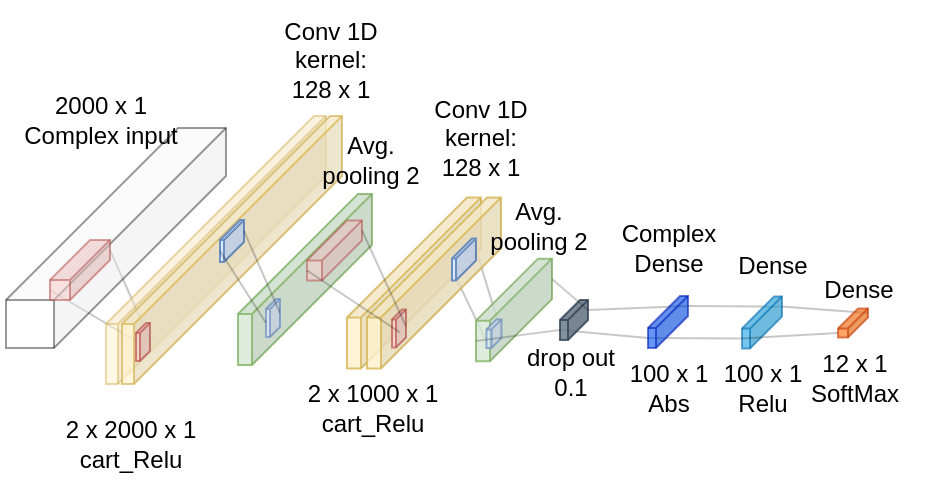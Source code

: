 <mxfile version="23.1.2" type="github">
  <diagram name="Page-1" id="1McUho_X-yhC6YgAozrL">
    <mxGraphModel dx="650" dy="361" grid="1" gridSize="10" guides="1" tooltips="1" connect="1" arrows="1" fold="1" page="1" pageScale="1" pageWidth="850" pageHeight="1100" math="0" shadow="0">
      <root>
        <mxCell id="0" />
        <mxCell id="1" parent="0" />
        <mxCell id="wT0GYXemIt2AO4jlnJiB-26" style="edgeStyle=none;rounded=0;orthogonalLoop=1;jettySize=auto;html=1;entryX=0;entryY=0;entryDx=0;entryDy=8.5;entryPerimeter=0;endArrow=none;endFill=0;exitX=0;exitY=0;exitDx=0;exitDy=5;exitPerimeter=0;opacity=22;" parent="1" source="vLeTrJtJdJo0TlfeYEFq-28" target="wT0GYXemIt2AO4jlnJiB-30" edge="1">
          <mxGeometry relative="1" as="geometry">
            <mxPoint x="160" y="135.0" as="sourcePoint" />
            <mxPoint x="227" y="166.5" as="targetPoint" />
          </mxGeometry>
        </mxCell>
        <mxCell id="wT0GYXemIt2AO4jlnJiB-27" style="rounded=0;orthogonalLoop=1;jettySize=auto;html=1;entryX=0;entryY=0;entryDx=3;entryDy=11.5;entryPerimeter=0;endArrow=none;endFill=0;opacity=22;exitX=0;exitY=0;exitDx=30;exitDy=25;exitPerimeter=0;" parent="1" source="vLeTrJtJdJo0TlfeYEFq-28" target="wT0GYXemIt2AO4jlnJiB-30" edge="1">
          <mxGeometry relative="1" as="geometry">
            <mxPoint x="227" y="166.5" as="targetPoint" />
            <mxPoint x="140" y="145.0" as="sourcePoint" />
          </mxGeometry>
        </mxCell>
        <mxCell id="wT0GYXemIt2AO4jlnJiB-32" value="Conv 1D&lt;br&gt;kernel: &lt;br&gt;128 x 1" style="text;html=1;align=center;verticalAlign=middle;resizable=0;points=[];autosize=1;strokeColor=none;fillColor=none;" parent="1" vertex="1">
          <mxGeometry x="320" y="38.75" width="70" height="60" as="geometry" />
        </mxCell>
        <mxCell id="wT0GYXemIt2AO4jlnJiB-63" value="" style="shape=cube;whiteSpace=wrap;html=1;boundedLbl=1;backgroundOutline=1;darkOpacity=0.05;darkOpacity2=0.1;size=86;rotation=0;flipV=0;flipH=1;opacity=40;" parent="1" vertex="1">
          <mxGeometry x="118" y="64" width="110" height="110" as="geometry" />
        </mxCell>
        <mxCell id="wT0GYXemIt2AO4jlnJiB-65" style="edgeStyle=none;rounded=0;orthogonalLoop=1;jettySize=auto;html=1;exitX=0;exitY=0;exitDx=0;exitDy=5;exitPerimeter=0;entryX=0;entryY=0;entryDx=0;entryDy=5;entryPerimeter=0;endArrow=none;endFill=0;opacity=22;" parent="1" source="wT0GYXemIt2AO4jlnJiB-55" target="wT0GYXemIt2AO4jlnJiB-59" edge="1">
          <mxGeometry relative="1" as="geometry" />
        </mxCell>
        <mxCell id="wT0GYXemIt2AO4jlnJiB-66" style="edgeStyle=none;rounded=0;orthogonalLoop=1;jettySize=auto;html=1;exitX=0;exitY=0;exitDx=14;exitDy=15;exitPerimeter=0;entryX=0;entryY=0;entryDx=20;entryDy=21;entryPerimeter=0;endArrow=none;endFill=0;opacity=22;" parent="1" source="wT0GYXemIt2AO4jlnJiB-55" target="wT0GYXemIt2AO4jlnJiB-59" edge="1">
          <mxGeometry relative="1" as="geometry" />
        </mxCell>
        <mxCell id="wT0GYXemIt2AO4jlnJiB-71" style="edgeStyle=none;rounded=0;orthogonalLoop=1;jettySize=auto;html=1;exitX=0;exitY=0;exitDx=0;exitDy=5;exitPerimeter=0;entryX=0;entryY=0;entryDx=0;entryDy=5;entryPerimeter=0;endArrow=none;endFill=0;opacity=22;" parent="1" source="wT0GYXemIt2AO4jlnJiB-59" target="vLeTrJtJdJo0TlfeYEFq-48" edge="1">
          <mxGeometry relative="1" as="geometry">
            <mxPoint x="582" y="116" as="sourcePoint" />
            <mxPoint x="565" y="136.13" as="targetPoint" />
          </mxGeometry>
        </mxCell>
        <mxCell id="wT0GYXemIt2AO4jlnJiB-74" style="edgeStyle=none;rounded=0;orthogonalLoop=1;jettySize=auto;html=1;exitX=0;exitY=0;exitDx=20;exitDy=21;exitPerimeter=0;entryX=0;entryY=0;entryDx=20;entryDy=21;entryPerimeter=0;endArrow=none;endFill=0;opacity=22;" parent="1" source="wT0GYXemIt2AO4jlnJiB-59" target="vLeTrJtJdJo0TlfeYEFq-48" edge="1">
          <mxGeometry relative="1" as="geometry">
            <mxPoint x="588" y="157" as="sourcePoint" />
            <mxPoint x="535" y="171.13" as="targetPoint" />
          </mxGeometry>
        </mxCell>
        <mxCell id="vLeTrJtJdJo0TlfeYEFq-28" value="" style="shape=cube;whiteSpace=wrap;html=1;boundedLbl=1;backgroundOutline=1;darkOpacity=0.05;darkOpacity2=0.1;size=20;rotation=0;flipV=0;flipH=1;fillColor=#f8cecc;strokeColor=#b85450;opacity=55;" parent="1" vertex="1">
          <mxGeometry x="140" y="120" width="30" height="30" as="geometry" />
        </mxCell>
        <mxCell id="vLeTrJtJdJo0TlfeYEFq-33" style="edgeStyle=none;rounded=0;orthogonalLoop=1;jettySize=auto;html=1;entryX=0;entryY=0;entryDx=0;entryDy=7;entryPerimeter=0;endArrow=none;endFill=0;opacity=22;exitX=0;exitY=0;exitDx=0;exitDy=5.5;exitPerimeter=0;" parent="1" source="vLeTrJtJdJo0TlfeYEFq-29" target="vLeTrJtJdJo0TlfeYEFq-36" edge="1">
          <mxGeometry relative="1" as="geometry">
            <mxPoint x="414" y="128.25" as="sourcePoint" />
            <mxPoint x="433" y="175.25" as="targetPoint" />
          </mxGeometry>
        </mxCell>
        <mxCell id="vLeTrJtJdJo0TlfeYEFq-34" style="rounded=0;orthogonalLoop=1;jettySize=auto;html=1;entryX=0;entryY=0;entryDx=7;entryDy=12;entryPerimeter=0;endArrow=none;endFill=0;opacity=22;exitX=0;exitY=0;exitDx=12;exitDy=15.5;exitPerimeter=0;" parent="1" source="vLeTrJtJdJo0TlfeYEFq-29" target="vLeTrJtJdJo0TlfeYEFq-36" edge="1">
          <mxGeometry relative="1" as="geometry">
            <mxPoint x="426" y="180.25" as="targetPoint" />
            <mxPoint x="402" y="131.25" as="sourcePoint" />
          </mxGeometry>
        </mxCell>
        <mxCell id="vLeTrJtJdJo0TlfeYEFq-42" value="" style="group" parent="1" vertex="1" connectable="0">
          <mxGeometry x="135" y="20" width="221" height="221.5" as="geometry" />
        </mxCell>
        <mxCell id="wT0GYXemIt2AO4jlnJiB-23" value="" style="shape=cube;whiteSpace=wrap;html=1;boundedLbl=1;backgroundOutline=1;darkOpacity=0.05;darkOpacity2=0.1;size=104;rotation=0;flipV=0;flipH=1;fillColor=#fff2cc;strokeColor=#d6b656;opacity=50;" parent="vLeTrJtJdJo0TlfeYEFq-42" vertex="1">
          <mxGeometry x="33" y="38" width="110" height="134" as="geometry" />
        </mxCell>
        <mxCell id="wT0GYXemIt2AO4jlnJiB-24" value="" style="shape=cube;whiteSpace=wrap;html=1;boundedLbl=1;backgroundOutline=1;darkOpacity=0.05;darkOpacity2=0.1;size=104;rotation=0;flipV=0;flipH=1;fillColor=#fff2cc;strokeColor=#d6b656;opacity=70;" parent="vLeTrJtJdJo0TlfeYEFq-42" vertex="1">
          <mxGeometry x="41" y="38" width="110" height="134" as="geometry" />
        </mxCell>
        <mxCell id="wT0GYXemIt2AO4jlnJiB-30" value="" style="shape=cube;whiteSpace=wrap;html=1;boundedLbl=1;backgroundOutline=1;darkOpacity=0.05;darkOpacity2=0.1;size=5;rotation=0;flipV=0;flipH=1;fillColor=#f8cecc;strokeColor=#b85450;opacity=70;" parent="vLeTrJtJdJo0TlfeYEFq-42" vertex="1">
          <mxGeometry x="48" y="141.5" width="7" height="19" as="geometry" />
        </mxCell>
        <mxCell id="wT0GYXemIt2AO4jlnJiB-31" value="2 x 2000 x 1&lt;br&gt;cart_Relu" style="text;html=1;align=center;verticalAlign=middle;resizable=0;points=[];autosize=1;strokeColor=none;fillColor=none;" parent="vLeTrJtJdJo0TlfeYEFq-42" vertex="1">
          <mxGeometry y="181.5" width="90" height="40" as="geometry" />
        </mxCell>
        <mxCell id="wT0GYXemIt2AO4jlnJiB-44" value="" style="shape=cube;whiteSpace=wrap;html=1;boundedLbl=1;backgroundOutline=1;darkOpacity=0.05;darkOpacity2=0.1;size=10;rotation=0;flipV=0;flipH=1;fillColor=#dae8fc;strokeColor=#6c8ebf;" parent="vLeTrJtJdJo0TlfeYEFq-42" vertex="1">
          <mxGeometry x="90" y="90" width="12" height="21" as="geometry" />
        </mxCell>
        <mxCell id="wT0GYXemIt2AO4jlnJiB-3" value="2000 x 1&lt;br&gt;Complex input" style="text;html=1;align=center;verticalAlign=middle;resizable=0;points=[];autosize=1;strokeColor=none;fillColor=none;" parent="vLeTrJtJdJo0TlfeYEFq-42" vertex="1">
          <mxGeometry x="-20" y="20" width="100" height="40" as="geometry" />
        </mxCell>
        <mxCell id="vLeTrJtJdJo0TlfeYEFq-43" value="" style="group" parent="vLeTrJtJdJo0TlfeYEFq-42" vertex="1" connectable="0">
          <mxGeometry x="89" y="40" width="111" height="122.5" as="geometry" />
        </mxCell>
        <mxCell id="vLeTrJtJdJo0TlfeYEFq-4" value="Avg. &lt;br&gt;pooling 2" style="text;html=1;align=center;verticalAlign=middle;resizable=0;points=[];autosize=1;strokeColor=none;fillColor=none;" parent="vLeTrJtJdJo0TlfeYEFq-43" vertex="1">
          <mxGeometry x="41" width="70" height="40" as="geometry" />
        </mxCell>
        <mxCell id="vLeTrJtJdJo0TlfeYEFq-12" value="&amp;nbsp;" style="shape=cube;whiteSpace=wrap;html=1;boundedLbl=1;backgroundOutline=1;darkOpacity=0.05;darkOpacity2=0.1;size=60;rotation=0;flipV=0;flipH=1;fillColor=#d5e8d4;strokeColor=#82b366;opacity=80;" parent="vLeTrJtJdJo0TlfeYEFq-43" vertex="1">
          <mxGeometry x="10" y="37" width="67" height="85.5" as="geometry" />
        </mxCell>
        <mxCell id="vLeTrJtJdJo0TlfeYEFq-15" value="" style="shape=cube;whiteSpace=wrap;html=1;boundedLbl=1;backgroundOutline=1;darkOpacity=0.05;darkOpacity2=0.1;size=5;rotation=0;flipV=0;flipH=1;fillColor=#dae8fc;strokeColor=#6c8ebf;opacity=70;" parent="vLeTrJtJdJo0TlfeYEFq-43" vertex="1">
          <mxGeometry x="24" y="89.5" width="7" height="19" as="geometry" />
        </mxCell>
        <mxCell id="vLeTrJtJdJo0TlfeYEFq-18" style="rounded=0;orthogonalLoop=1;jettySize=auto;html=1;entryX=0;entryY=0;entryDx=7;entryDy=12;entryPerimeter=0;endArrow=none;endFill=0;opacity=22;exitX=0;exitY=0;exitDx=12;exitDy=15.5;exitPerimeter=0;" parent="vLeTrJtJdJo0TlfeYEFq-42" source="wT0GYXemIt2AO4jlnJiB-44" target="vLeTrJtJdJo0TlfeYEFq-15" edge="1">
          <mxGeometry relative="1" as="geometry">
            <mxPoint x="143" y="140.5" as="targetPoint" />
            <mxPoint x="124" y="103" as="sourcePoint" />
          </mxGeometry>
        </mxCell>
        <mxCell id="vLeTrJtJdJo0TlfeYEFq-17" style="edgeStyle=none;rounded=0;orthogonalLoop=1;jettySize=auto;html=1;entryX=0;entryY=0;entryDx=0;entryDy=7;entryPerimeter=0;endArrow=none;endFill=0;opacity=22;exitX=0;exitY=0;exitDx=0;exitDy=5.5;exitPerimeter=0;" parent="vLeTrJtJdJo0TlfeYEFq-42" source="wT0GYXemIt2AO4jlnJiB-44" target="vLeTrJtJdJo0TlfeYEFq-15" edge="1">
          <mxGeometry relative="1" as="geometry">
            <mxPoint x="136" y="100" as="sourcePoint" />
            <mxPoint x="150" y="135.5" as="targetPoint" />
          </mxGeometry>
        </mxCell>
        <mxCell id="wT0GYXemIt2AO4jlnJiB-13" value="Conv 1D&lt;br&gt;kernel: &lt;br&gt;128 x 1" style="text;html=1;align=center;verticalAlign=middle;resizable=0;points=[];autosize=1;strokeColor=none;fillColor=none;" parent="vLeTrJtJdJo0TlfeYEFq-42" vertex="1">
          <mxGeometry x="110" y="-20" width="70" height="60" as="geometry" />
        </mxCell>
        <mxCell id="vLeTrJtJdJo0TlfeYEFq-44" value="" style="group" parent="1" vertex="1" connectable="0">
          <mxGeometry x="256" y="98.75" width="109.5" height="125.5" as="geometry" />
        </mxCell>
        <mxCell id="wT0GYXemIt2AO4jlnJiB-43" value="2 x 1000 x 1&lt;br&gt;cart_Relu" style="text;html=1;align=center;verticalAlign=middle;resizable=0;points=[];autosize=1;strokeColor=none;fillColor=none;" parent="vLeTrJtJdJo0TlfeYEFq-44" vertex="1">
          <mxGeometry y="85.5" width="90" height="40" as="geometry" />
        </mxCell>
        <mxCell id="vLeTrJtJdJo0TlfeYEFq-10" value="&amp;nbsp;" style="shape=cube;whiteSpace=wrap;html=1;boundedLbl=1;backgroundOutline=1;darkOpacity=0.05;darkOpacity2=0.1;size=60;rotation=0;flipV=0;flipH=1;fillColor=#fff2cc;strokeColor=#d6b656;opacity=80;" parent="vLeTrJtJdJo0TlfeYEFq-44" vertex="1">
          <mxGeometry x="32.5" width="67" height="85.5" as="geometry" />
        </mxCell>
        <mxCell id="vLeTrJtJdJo0TlfeYEFq-11" value="&amp;nbsp;" style="shape=cube;whiteSpace=wrap;html=1;boundedLbl=1;backgroundOutline=1;darkOpacity=0.05;darkOpacity2=0.1;size=60;rotation=0;flipV=0;flipH=1;fillColor=#fff2cc;strokeColor=#d6b656;opacity=80;" parent="vLeTrJtJdJo0TlfeYEFq-44" vertex="1">
          <mxGeometry x="42.5" width="67" height="85.5" as="geometry" />
        </mxCell>
        <mxCell id="vLeTrJtJdJo0TlfeYEFq-23" value="" style="shape=cube;whiteSpace=wrap;html=1;boundedLbl=1;backgroundOutline=1;darkOpacity=0.05;darkOpacity2=0.1;size=5;rotation=0;flipV=0;flipH=1;fillColor=#f8cecc;strokeColor=#b85450;opacity=70;" parent="vLeTrJtJdJo0TlfeYEFq-44" vertex="1">
          <mxGeometry x="55" y="56" width="7" height="19" as="geometry" />
        </mxCell>
        <mxCell id="vLeTrJtJdJo0TlfeYEFq-29" value="" style="shape=cube;whiteSpace=wrap;html=1;boundedLbl=1;backgroundOutline=1;darkOpacity=0.05;darkOpacity2=0.1;size=10;rotation=0;flipV=0;flipH=1;fillColor=#dae8fc;strokeColor=#6c8ebf;" parent="vLeTrJtJdJo0TlfeYEFq-44" vertex="1">
          <mxGeometry x="85" y="20.5" width="12" height="21" as="geometry" />
        </mxCell>
        <mxCell id="vLeTrJtJdJo0TlfeYEFq-52" value="" style="shape=cube;whiteSpace=wrap;html=1;boundedLbl=1;backgroundOutline=1;darkOpacity=0.05;darkOpacity2=0.1;size=20;rotation=0;flipV=0;flipH=1;fillColor=#f8cecc;strokeColor=#b85450;opacity=55;" parent="vLeTrJtJdJo0TlfeYEFq-44" vertex="1">
          <mxGeometry x="12.5" y="11.5" width="27.5" height="30" as="geometry" />
        </mxCell>
        <mxCell id="vLeTrJtJdJo0TlfeYEFq-21" style="edgeStyle=none;rounded=0;orthogonalLoop=1;jettySize=auto;html=1;entryX=0;entryY=0;entryDx=0;entryDy=8.5;entryPerimeter=0;endArrow=none;endFill=0;exitX=0;exitY=0;exitDx=0;exitDy=5;exitPerimeter=0;opacity=22;" parent="vLeTrJtJdJo0TlfeYEFq-44" source="vLeTrJtJdJo0TlfeYEFq-52" target="vLeTrJtJdJo0TlfeYEFq-23" edge="1">
          <mxGeometry relative="1" as="geometry">
            <mxPoint x="36" y="21" as="sourcePoint" />
            <mxPoint x="127" y="63" as="targetPoint" />
          </mxGeometry>
        </mxCell>
        <mxCell id="vLeTrJtJdJo0TlfeYEFq-22" style="rounded=0;orthogonalLoop=1;jettySize=auto;html=1;exitX=0;exitY=0;exitDx=27.5;exitDy=25;exitPerimeter=0;entryX=0;entryY=0;entryDx=3;entryDy=11.5;entryPerimeter=0;endArrow=none;endFill=0;opacity=22;" parent="vLeTrJtJdJo0TlfeYEFq-44" source="vLeTrJtJdJo0TlfeYEFq-52" target="vLeTrJtJdJo0TlfeYEFq-23" edge="1">
          <mxGeometry relative="1" as="geometry">
            <mxPoint x="127" y="63" as="targetPoint" />
            <mxPoint x="16" y="31" as="sourcePoint" />
          </mxGeometry>
        </mxCell>
        <mxCell id="vLeTrJtJdJo0TlfeYEFq-45" value="" style="group" parent="1" vertex="1" connectable="0">
          <mxGeometry x="343" y="89.44" width="97" height="127.56" as="geometry" />
        </mxCell>
        <mxCell id="vLeTrJtJdJo0TlfeYEFq-35" value="&amp;nbsp;" style="shape=cube;whiteSpace=wrap;html=1;boundedLbl=1;backgroundOutline=1;darkOpacity=0.05;darkOpacity2=0.1;size=31;rotation=0;flipV=0;flipH=1;fillColor=#d5e8d4;strokeColor=#82b366;opacity=80;" parent="vLeTrJtJdJo0TlfeYEFq-45" vertex="1">
          <mxGeometry x="10" y="39.88" width="38" height="51.25" as="geometry" />
        </mxCell>
        <mxCell id="vLeTrJtJdJo0TlfeYEFq-36" value="" style="shape=cube;whiteSpace=wrap;html=1;boundedLbl=1;backgroundOutline=1;darkOpacity=0.05;darkOpacity2=0.1;size=5;rotation=0;flipV=0;flipH=1;fillColor=#dae8fc;strokeColor=#6c8ebf;opacity=70;" parent="vLeTrJtJdJo0TlfeYEFq-45" vertex="1">
          <mxGeometry x="15.25" y="70.25" width="7.5" height="14.25" as="geometry" />
        </mxCell>
        <mxCell id="vLeTrJtJdJo0TlfeYEFq-41" value="Avg. &lt;br&gt;pooling 2" style="text;html=1;align=center;verticalAlign=middle;resizable=0;points=[];autosize=1;strokeColor=none;fillColor=none;" parent="vLeTrJtJdJo0TlfeYEFq-45" vertex="1">
          <mxGeometry x="6" y="4" width="70" height="40" as="geometry" />
        </mxCell>
        <mxCell id="vLeTrJtJdJo0TlfeYEFq-57" value="" style="group" parent="vLeTrJtJdJo0TlfeYEFq-45" vertex="1" connectable="0">
          <mxGeometry x="27" y="50.56" width="70" height="77" as="geometry" />
        </mxCell>
        <mxCell id="wT0GYXemIt2AO4jlnJiB-52" value="drop out&lt;br&gt;0.1" style="text;html=1;align=center;verticalAlign=middle;resizable=0;points=[];autosize=1;strokeColor=none;fillColor=none;" parent="vLeTrJtJdJo0TlfeYEFq-57" vertex="1">
          <mxGeometry x="-5" y="26" width="70" height="40" as="geometry" />
        </mxCell>
        <mxCell id="wT0GYXemIt2AO4jlnJiB-55" value="&amp;nbsp;" style="shape=cube;whiteSpace=wrap;html=1;boundedLbl=1;backgroundOutline=1;darkOpacity=0.05;darkOpacity2=0.1;size=10;rotation=0;flipV=0;flipH=1;fillColor=#647687;strokeColor=#314354;fontColor=#ffffff;opacity=80;" parent="vLeTrJtJdJo0TlfeYEFq-57" vertex="1">
          <mxGeometry x="25" y="10" width="14" height="20" as="geometry" />
        </mxCell>
        <mxCell id="vLeTrJtJdJo0TlfeYEFq-46" style="edgeStyle=none;rounded=0;orthogonalLoop=1;jettySize=auto;html=1;entryX=0;entryY=0;entryDx=14;entryDy=15;entryPerimeter=0;endArrow=none;endFill=0;opacity=20;exitX=0;exitY=0;exitDx=38;exitDy=41.125;exitPerimeter=0;" parent="vLeTrJtJdJo0TlfeYEFq-45" target="wT0GYXemIt2AO4jlnJiB-55" edge="1" source="vLeTrJtJdJo0TlfeYEFq-35">
          <mxGeometry relative="1" as="geometry">
            <mxPoint x="111" y="87.56" as="targetPoint" />
            <mxPoint x="37" y="80.56" as="sourcePoint" />
          </mxGeometry>
        </mxCell>
        <mxCell id="wT0GYXemIt2AO4jlnJiB-53" style="edgeStyle=none;rounded=0;orthogonalLoop=1;jettySize=auto;html=1;entryX=0;entryY=0;entryDx=0;entryDy=5;entryPerimeter=0;endArrow=none;endFill=0;opacity=20;exitX=0;exitY=0;exitDx=0;exitDy=10.125;exitPerimeter=0;" parent="vLeTrJtJdJo0TlfeYEFq-45" source="vLeTrJtJdJo0TlfeYEFq-35" target="wT0GYXemIt2AO4jlnJiB-55" edge="1">
          <mxGeometry relative="1" as="geometry">
            <mxPoint x="155.5" y="29.31" as="targetPoint" />
            <mxPoint x="33.0" y="50.005" as="sourcePoint" />
          </mxGeometry>
        </mxCell>
        <mxCell id="vLeTrJtJdJo0TlfeYEFq-50" value="" style="group" parent="1" vertex="1" connectable="0">
          <mxGeometry x="414" y="103.5" width="69" height="111.5" as="geometry" />
        </mxCell>
        <mxCell id="wT0GYXemIt2AO4jlnJiB-59" value="" style="shape=cube;whiteSpace=wrap;html=1;boundedLbl=1;backgroundOutline=1;darkOpacity=0.05;darkOpacity2=0.1;size=16;rotation=0;flipV=0;flipH=1;opacity=60;fillColor=#0050ef;strokeColor=#001DBC;fontColor=#ffffff;" parent="vLeTrJtJdJo0TlfeYEFq-50" vertex="1">
          <mxGeometry x="25" y="44.5" width="20" height="26" as="geometry" />
        </mxCell>
        <mxCell id="wT0GYXemIt2AO4jlnJiB-68" value="Complex&lt;br&gt;Dense" style="text;html=1;align=center;verticalAlign=middle;resizable=0;points=[];autosize=1;strokeColor=none;fillColor=none;" parent="vLeTrJtJdJo0TlfeYEFq-50" vertex="1">
          <mxGeometry width="70" height="40" as="geometry" />
        </mxCell>
        <mxCell id="vLeTrJtJdJo0TlfeYEFq-47" value="100 x 1&lt;br style=&quot;border-color: var(--border-color);&quot;&gt;Abs" style="text;html=1;align=center;verticalAlign=middle;resizable=0;points=[];autosize=1;strokeColor=none;fillColor=none;" parent="vLeTrJtJdJo0TlfeYEFq-50" vertex="1">
          <mxGeometry x="5" y="70.5" width="60" height="40" as="geometry" />
        </mxCell>
        <mxCell id="vLeTrJtJdJo0TlfeYEFq-51" value="" style="group" parent="1" vertex="1" connectable="0">
          <mxGeometry x="466" y="112.75" width="70" height="101.5" as="geometry" />
        </mxCell>
        <mxCell id="wT0GYXemIt2AO4jlnJiB-69" value="100 x 1&lt;br&gt;Relu" style="text;html=1;align=center;verticalAlign=middle;resizable=0;points=[];autosize=1;strokeColor=none;fillColor=none;" parent="vLeTrJtJdJo0TlfeYEFq-51" vertex="1">
          <mxGeometry y="61.5" width="60" height="40" as="geometry" />
        </mxCell>
        <mxCell id="vLeTrJtJdJo0TlfeYEFq-48" value="" style="shape=cube;whiteSpace=wrap;html=1;boundedLbl=1;backgroundOutline=1;darkOpacity=0.05;darkOpacity2=0.1;size=16;rotation=0;flipV=0;flipH=1;opacity=60;fillColor=#1ba1e2;strokeColor=#006EAF;fontColor=#ffffff;" parent="vLeTrJtJdJo0TlfeYEFq-51" vertex="1">
          <mxGeometry x="20" y="35.5" width="20" height="26" as="geometry" />
        </mxCell>
        <mxCell id="vLeTrJtJdJo0TlfeYEFq-49" value="Dense" style="text;html=1;align=center;verticalAlign=middle;resizable=0;points=[];autosize=1;strokeColor=none;fillColor=none;" parent="vLeTrJtJdJo0TlfeYEFq-51" vertex="1">
          <mxGeometry x="5" y="5.5" width="60" height="30" as="geometry" />
        </mxCell>
        <mxCell id="vLeTrJtJdJo0TlfeYEFq-55" style="edgeStyle=none;rounded=0;orthogonalLoop=1;jettySize=auto;html=1;exitX=0;exitY=0;exitDx=0;exitDy=5;exitPerimeter=0;entryX=0;entryY=0;entryDx=0;entryDy=2.25;entryPerimeter=0;endArrow=none;endFill=0;opacity=22;" parent="1" source="vLeTrJtJdJo0TlfeYEFq-48" target="wT0GYXemIt2AO4jlnJiB-70" edge="1">
          <mxGeometry relative="1" as="geometry">
            <mxPoint x="490" y="163" as="sourcePoint" />
            <mxPoint x="537" y="163" as="targetPoint" />
          </mxGeometry>
        </mxCell>
        <mxCell id="vLeTrJtJdJo0TlfeYEFq-56" style="edgeStyle=none;rounded=0;orthogonalLoop=1;jettySize=auto;html=1;exitX=0;exitY=0;exitDx=20;exitDy=21;exitPerimeter=0;entryX=0;entryY=0;entryDx=15;entryDy=12.25;entryPerimeter=0;endArrow=none;endFill=0;opacity=22;" parent="1" source="vLeTrJtJdJo0TlfeYEFq-48" target="wT0GYXemIt2AO4jlnJiB-70" edge="1">
          <mxGeometry relative="1" as="geometry">
            <mxPoint x="537" y="163" as="sourcePoint" />
            <mxPoint x="575" y="167" as="targetPoint" />
          </mxGeometry>
        </mxCell>
        <mxCell id="vLeTrJtJdJo0TlfeYEFq-58" value="" style="group" parent="1" vertex="1" connectable="0">
          <mxGeometry x="506.5" y="130" width="70" height="78.75" as="geometry" />
        </mxCell>
        <mxCell id="wT0GYXemIt2AO4jlnJiB-70" value="" style="shape=cube;whiteSpace=wrap;html=1;boundedLbl=1;backgroundOutline=1;darkOpacity=0.05;darkOpacity2=0.1;size=10;rotation=0;flipV=0;flipH=1;opacity=60;fillColor=#fa6800;fontColor=#000000;strokeColor=#C73500;" parent="vLeTrJtJdJo0TlfeYEFq-58" vertex="1">
          <mxGeometry x="27.5" y="24.25" width="15" height="14.5" as="geometry" />
        </mxCell>
        <mxCell id="wT0GYXemIt2AO4jlnJiB-77" value="12 x 1&lt;br&gt;SoftMax" style="text;html=1;align=center;verticalAlign=middle;resizable=0;points=[];autosize=1;strokeColor=none;fillColor=none;" parent="vLeTrJtJdJo0TlfeYEFq-58" vertex="1">
          <mxGeometry y="38.75" width="70" height="40" as="geometry" />
        </mxCell>
        <mxCell id="vLeTrJtJdJo0TlfeYEFq-53" value="Dense" style="text;html=1;align=center;verticalAlign=middle;resizable=0;points=[];autosize=1;strokeColor=none;fillColor=none;" parent="vLeTrJtJdJo0TlfeYEFq-58" vertex="1">
          <mxGeometry x="7.5" width="60" height="30" as="geometry" />
        </mxCell>
      </root>
    </mxGraphModel>
  </diagram>
</mxfile>
